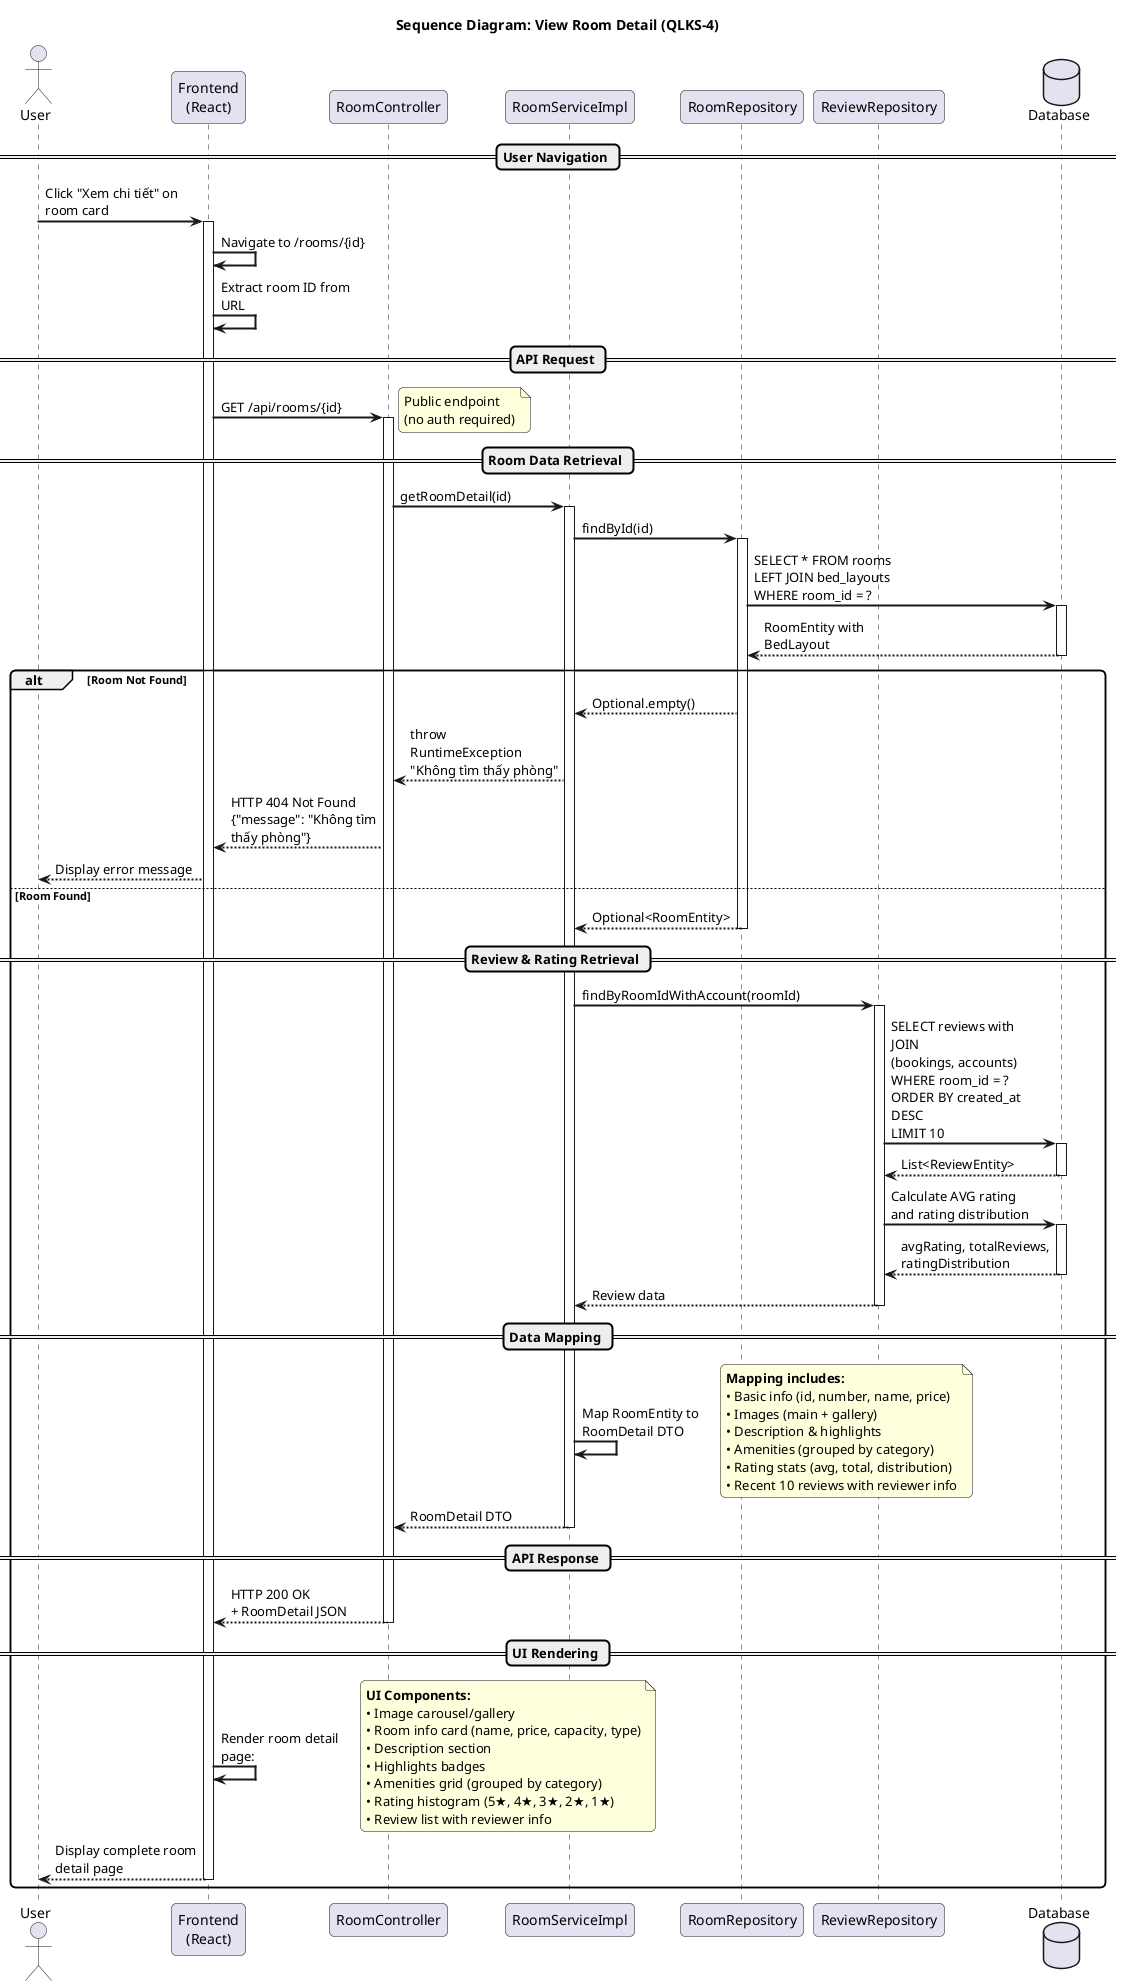 @startuml room_detail_sequence

skinparam sequenceArrowThickness 2
skinparam roundcorner 10
skinparam maxmessagesize 150

actor User as U
participant "Frontend\n(React)" as FE
participant "RoomController" as RC
participant "RoomServiceImpl" as RS
participant "RoomRepository" as RR
participant "ReviewRepository" as RevR
database "Database" as DB

title Sequence Diagram: View Room Detail (QLKS-4)

== User Navigation ==
U -> FE: Click "Xem chi tiết" on room card
activate FE
FE -> FE: Navigate to /rooms/{id}
FE -> FE: Extract room ID from URL

== API Request ==
FE -> RC: GET /api/rooms/{id}
activate RC
note right: Public endpoint\n(no auth required)

== Room Data Retrieval ==
RC -> RS: getRoomDetail(id)
activate RS

RS -> RR: findById(id)
activate RR
RR -> DB: SELECT * FROM rooms\nLEFT JOIN bed_layouts\nWHERE room_id = ?
activate DB
DB --> RR: RoomEntity with BedLayout
deactivate DB

alt Room Not Found
    RR --> RS: Optional.empty()
    RS --> RC: throw RuntimeException\n"Không tìm thấy phòng"
    RC --> FE: HTTP 404 Not Found\n{"message": "Không tìm thấy phòng"}
    FE --> U: Display error message
else Room Found
    RR --> RS: Optional<RoomEntity>
    deactivate RR
    
    == Review & Rating Retrieval ==
    RS -> RevR: findByRoomIdWithAccount(roomId)
    activate RevR
    
    RevR -> DB: SELECT reviews with JOIN\n(bookings, accounts)\nWHERE room_id = ?\nORDER BY created_at DESC\nLIMIT 10
    activate DB
    DB --> RevR: List<ReviewEntity>
    deactivate DB
    
    RevR -> DB: Calculate AVG rating\nand rating distribution
    activate DB
    DB --> RevR: avgRating, totalReviews,\nratingDistribution
    deactivate DB
    
    RevR --> RS: Review data
    deactivate RevR
    
    == Data Mapping ==
    RS -> RS: Map RoomEntity to RoomDetail DTO
    note right
        **Mapping includes:**
        • Basic info (id, number, name, price)
        • Images (main + gallery)
        • Description & highlights
        • Amenities (grouped by category)
        • Rating stats (avg, total, distribution)
        • Recent 10 reviews with reviewer info
    end note
    
    RS --> RC: RoomDetail DTO
    deactivate RS
    
    == API Response ==
    RC --> FE: HTTP 200 OK\n+ RoomDetail JSON
    deactivate RC
    
    == UI Rendering ==
    FE -> FE: Render room detail page:
    note right
        **UI Components:**
        • Image carousel/gallery
        • Room info card (name, price, capacity, type)
        • Description section
        • Highlights badges
        • Amenities grid (grouped by category)
        • Rating histogram (5★, 4★, 3★, 2★, 1★)
        • Review list with reviewer info
    end note
    
    FE --> U: Display complete room detail page
    deactivate FE
end

@enduml

